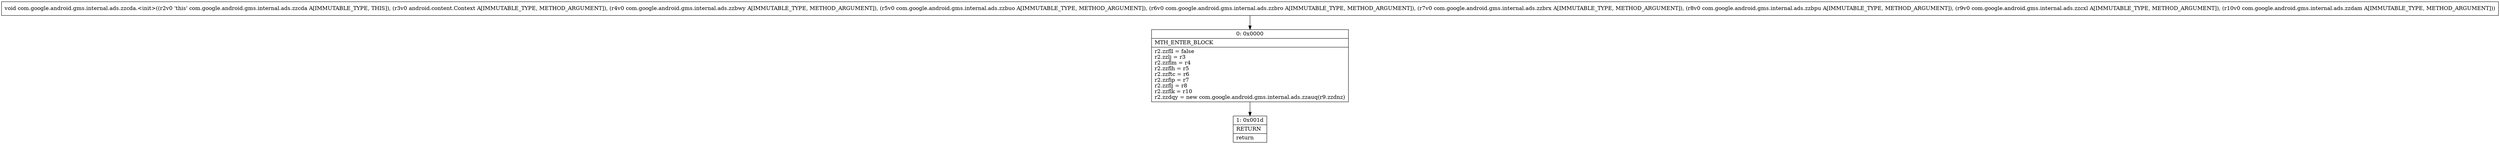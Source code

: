 digraph "CFG forcom.google.android.gms.internal.ads.zzcda.\<init\>(Landroid\/content\/Context;Lcom\/google\/android\/gms\/internal\/ads\/zzbwy;Lcom\/google\/android\/gms\/internal\/ads\/zzbuo;Lcom\/google\/android\/gms\/internal\/ads\/zzbro;Lcom\/google\/android\/gms\/internal\/ads\/zzbrx;Lcom\/google\/android\/gms\/internal\/ads\/zzbpu;Lcom\/google\/android\/gms\/internal\/ads\/zzcxl;Lcom\/google\/android\/gms\/internal\/ads\/zzdam;)V" {
Node_0 [shape=record,label="{0\:\ 0x0000|MTH_ENTER_BLOCK\l|r2.zzfll = false\lr2.zzlj = r3\lr2.zzflm = r4\lr2.zzflh = r5\lr2.zzftc = r6\lr2.zzfip = r7\lr2.zzflj = r8\lr2.zzflk = r10\lr2.zzdqy = new com.google.android.gms.internal.ads.zzauq(r9.zzdnz)\l}"];
Node_1 [shape=record,label="{1\:\ 0x001d|RETURN\l|return\l}"];
MethodNode[shape=record,label="{void com.google.android.gms.internal.ads.zzcda.\<init\>((r2v0 'this' com.google.android.gms.internal.ads.zzcda A[IMMUTABLE_TYPE, THIS]), (r3v0 android.content.Context A[IMMUTABLE_TYPE, METHOD_ARGUMENT]), (r4v0 com.google.android.gms.internal.ads.zzbwy A[IMMUTABLE_TYPE, METHOD_ARGUMENT]), (r5v0 com.google.android.gms.internal.ads.zzbuo A[IMMUTABLE_TYPE, METHOD_ARGUMENT]), (r6v0 com.google.android.gms.internal.ads.zzbro A[IMMUTABLE_TYPE, METHOD_ARGUMENT]), (r7v0 com.google.android.gms.internal.ads.zzbrx A[IMMUTABLE_TYPE, METHOD_ARGUMENT]), (r8v0 com.google.android.gms.internal.ads.zzbpu A[IMMUTABLE_TYPE, METHOD_ARGUMENT]), (r9v0 com.google.android.gms.internal.ads.zzcxl A[IMMUTABLE_TYPE, METHOD_ARGUMENT]), (r10v0 com.google.android.gms.internal.ads.zzdam A[IMMUTABLE_TYPE, METHOD_ARGUMENT])) }"];
MethodNode -> Node_0;
Node_0 -> Node_1;
}

